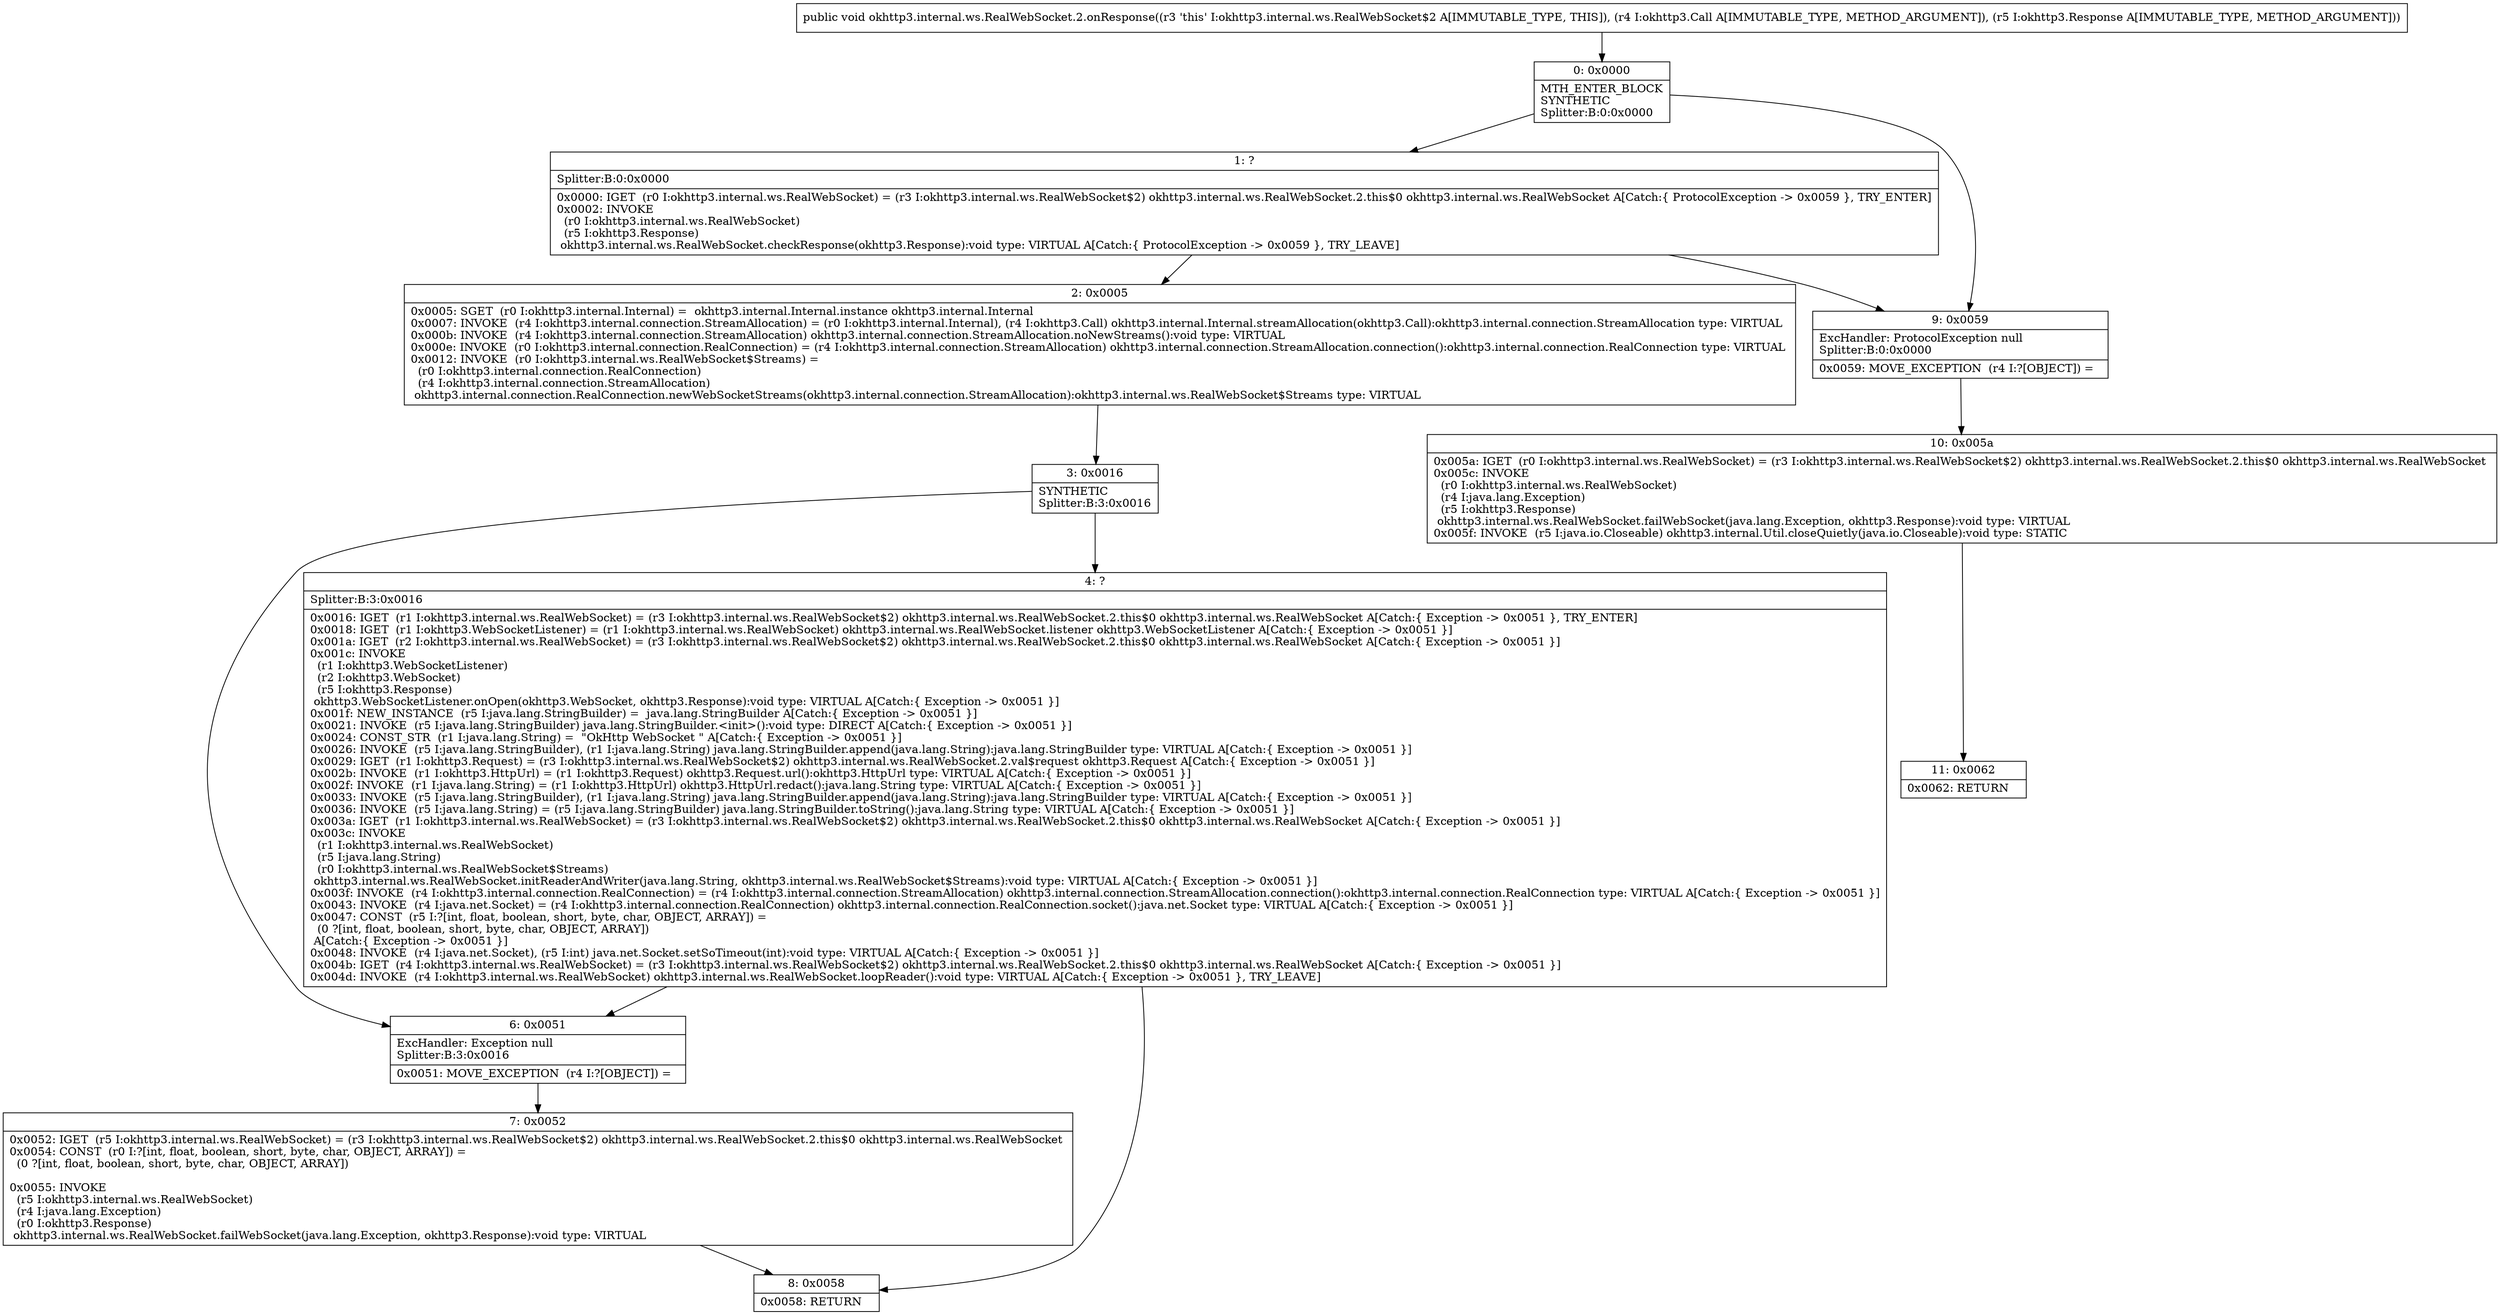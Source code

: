 digraph "CFG forokhttp3.internal.ws.RealWebSocket.2.onResponse(Lokhttp3\/Call;Lokhttp3\/Response;)V" {
Node_0 [shape=record,label="{0\:\ 0x0000|MTH_ENTER_BLOCK\lSYNTHETIC\lSplitter:B:0:0x0000\l}"];
Node_1 [shape=record,label="{1\:\ ?|Splitter:B:0:0x0000\l|0x0000: IGET  (r0 I:okhttp3.internal.ws.RealWebSocket) = (r3 I:okhttp3.internal.ws.RealWebSocket$2) okhttp3.internal.ws.RealWebSocket.2.this$0 okhttp3.internal.ws.RealWebSocket A[Catch:\{ ProtocolException \-\> 0x0059 \}, TRY_ENTER]\l0x0002: INVOKE  \l  (r0 I:okhttp3.internal.ws.RealWebSocket)\l  (r5 I:okhttp3.Response)\l okhttp3.internal.ws.RealWebSocket.checkResponse(okhttp3.Response):void type: VIRTUAL A[Catch:\{ ProtocolException \-\> 0x0059 \}, TRY_LEAVE]\l}"];
Node_2 [shape=record,label="{2\:\ 0x0005|0x0005: SGET  (r0 I:okhttp3.internal.Internal) =  okhttp3.internal.Internal.instance okhttp3.internal.Internal \l0x0007: INVOKE  (r4 I:okhttp3.internal.connection.StreamAllocation) = (r0 I:okhttp3.internal.Internal), (r4 I:okhttp3.Call) okhttp3.internal.Internal.streamAllocation(okhttp3.Call):okhttp3.internal.connection.StreamAllocation type: VIRTUAL \l0x000b: INVOKE  (r4 I:okhttp3.internal.connection.StreamAllocation) okhttp3.internal.connection.StreamAllocation.noNewStreams():void type: VIRTUAL \l0x000e: INVOKE  (r0 I:okhttp3.internal.connection.RealConnection) = (r4 I:okhttp3.internal.connection.StreamAllocation) okhttp3.internal.connection.StreamAllocation.connection():okhttp3.internal.connection.RealConnection type: VIRTUAL \l0x0012: INVOKE  (r0 I:okhttp3.internal.ws.RealWebSocket$Streams) = \l  (r0 I:okhttp3.internal.connection.RealConnection)\l  (r4 I:okhttp3.internal.connection.StreamAllocation)\l okhttp3.internal.connection.RealConnection.newWebSocketStreams(okhttp3.internal.connection.StreamAllocation):okhttp3.internal.ws.RealWebSocket$Streams type: VIRTUAL \l}"];
Node_3 [shape=record,label="{3\:\ 0x0016|SYNTHETIC\lSplitter:B:3:0x0016\l}"];
Node_4 [shape=record,label="{4\:\ ?|Splitter:B:3:0x0016\l|0x0016: IGET  (r1 I:okhttp3.internal.ws.RealWebSocket) = (r3 I:okhttp3.internal.ws.RealWebSocket$2) okhttp3.internal.ws.RealWebSocket.2.this$0 okhttp3.internal.ws.RealWebSocket A[Catch:\{ Exception \-\> 0x0051 \}, TRY_ENTER]\l0x0018: IGET  (r1 I:okhttp3.WebSocketListener) = (r1 I:okhttp3.internal.ws.RealWebSocket) okhttp3.internal.ws.RealWebSocket.listener okhttp3.WebSocketListener A[Catch:\{ Exception \-\> 0x0051 \}]\l0x001a: IGET  (r2 I:okhttp3.internal.ws.RealWebSocket) = (r3 I:okhttp3.internal.ws.RealWebSocket$2) okhttp3.internal.ws.RealWebSocket.2.this$0 okhttp3.internal.ws.RealWebSocket A[Catch:\{ Exception \-\> 0x0051 \}]\l0x001c: INVOKE  \l  (r1 I:okhttp3.WebSocketListener)\l  (r2 I:okhttp3.WebSocket)\l  (r5 I:okhttp3.Response)\l okhttp3.WebSocketListener.onOpen(okhttp3.WebSocket, okhttp3.Response):void type: VIRTUAL A[Catch:\{ Exception \-\> 0x0051 \}]\l0x001f: NEW_INSTANCE  (r5 I:java.lang.StringBuilder) =  java.lang.StringBuilder A[Catch:\{ Exception \-\> 0x0051 \}]\l0x0021: INVOKE  (r5 I:java.lang.StringBuilder) java.lang.StringBuilder.\<init\>():void type: DIRECT A[Catch:\{ Exception \-\> 0x0051 \}]\l0x0024: CONST_STR  (r1 I:java.lang.String) =  \"OkHttp WebSocket \" A[Catch:\{ Exception \-\> 0x0051 \}]\l0x0026: INVOKE  (r5 I:java.lang.StringBuilder), (r1 I:java.lang.String) java.lang.StringBuilder.append(java.lang.String):java.lang.StringBuilder type: VIRTUAL A[Catch:\{ Exception \-\> 0x0051 \}]\l0x0029: IGET  (r1 I:okhttp3.Request) = (r3 I:okhttp3.internal.ws.RealWebSocket$2) okhttp3.internal.ws.RealWebSocket.2.val$request okhttp3.Request A[Catch:\{ Exception \-\> 0x0051 \}]\l0x002b: INVOKE  (r1 I:okhttp3.HttpUrl) = (r1 I:okhttp3.Request) okhttp3.Request.url():okhttp3.HttpUrl type: VIRTUAL A[Catch:\{ Exception \-\> 0x0051 \}]\l0x002f: INVOKE  (r1 I:java.lang.String) = (r1 I:okhttp3.HttpUrl) okhttp3.HttpUrl.redact():java.lang.String type: VIRTUAL A[Catch:\{ Exception \-\> 0x0051 \}]\l0x0033: INVOKE  (r5 I:java.lang.StringBuilder), (r1 I:java.lang.String) java.lang.StringBuilder.append(java.lang.String):java.lang.StringBuilder type: VIRTUAL A[Catch:\{ Exception \-\> 0x0051 \}]\l0x0036: INVOKE  (r5 I:java.lang.String) = (r5 I:java.lang.StringBuilder) java.lang.StringBuilder.toString():java.lang.String type: VIRTUAL A[Catch:\{ Exception \-\> 0x0051 \}]\l0x003a: IGET  (r1 I:okhttp3.internal.ws.RealWebSocket) = (r3 I:okhttp3.internal.ws.RealWebSocket$2) okhttp3.internal.ws.RealWebSocket.2.this$0 okhttp3.internal.ws.RealWebSocket A[Catch:\{ Exception \-\> 0x0051 \}]\l0x003c: INVOKE  \l  (r1 I:okhttp3.internal.ws.RealWebSocket)\l  (r5 I:java.lang.String)\l  (r0 I:okhttp3.internal.ws.RealWebSocket$Streams)\l okhttp3.internal.ws.RealWebSocket.initReaderAndWriter(java.lang.String, okhttp3.internal.ws.RealWebSocket$Streams):void type: VIRTUAL A[Catch:\{ Exception \-\> 0x0051 \}]\l0x003f: INVOKE  (r4 I:okhttp3.internal.connection.RealConnection) = (r4 I:okhttp3.internal.connection.StreamAllocation) okhttp3.internal.connection.StreamAllocation.connection():okhttp3.internal.connection.RealConnection type: VIRTUAL A[Catch:\{ Exception \-\> 0x0051 \}]\l0x0043: INVOKE  (r4 I:java.net.Socket) = (r4 I:okhttp3.internal.connection.RealConnection) okhttp3.internal.connection.RealConnection.socket():java.net.Socket type: VIRTUAL A[Catch:\{ Exception \-\> 0x0051 \}]\l0x0047: CONST  (r5 I:?[int, float, boolean, short, byte, char, OBJECT, ARRAY]) = \l  (0 ?[int, float, boolean, short, byte, char, OBJECT, ARRAY])\l A[Catch:\{ Exception \-\> 0x0051 \}]\l0x0048: INVOKE  (r4 I:java.net.Socket), (r5 I:int) java.net.Socket.setSoTimeout(int):void type: VIRTUAL A[Catch:\{ Exception \-\> 0x0051 \}]\l0x004b: IGET  (r4 I:okhttp3.internal.ws.RealWebSocket) = (r3 I:okhttp3.internal.ws.RealWebSocket$2) okhttp3.internal.ws.RealWebSocket.2.this$0 okhttp3.internal.ws.RealWebSocket A[Catch:\{ Exception \-\> 0x0051 \}]\l0x004d: INVOKE  (r4 I:okhttp3.internal.ws.RealWebSocket) okhttp3.internal.ws.RealWebSocket.loopReader():void type: VIRTUAL A[Catch:\{ Exception \-\> 0x0051 \}, TRY_LEAVE]\l}"];
Node_6 [shape=record,label="{6\:\ 0x0051|ExcHandler: Exception null\lSplitter:B:3:0x0016\l|0x0051: MOVE_EXCEPTION  (r4 I:?[OBJECT]) =  \l}"];
Node_7 [shape=record,label="{7\:\ 0x0052|0x0052: IGET  (r5 I:okhttp3.internal.ws.RealWebSocket) = (r3 I:okhttp3.internal.ws.RealWebSocket$2) okhttp3.internal.ws.RealWebSocket.2.this$0 okhttp3.internal.ws.RealWebSocket \l0x0054: CONST  (r0 I:?[int, float, boolean, short, byte, char, OBJECT, ARRAY]) = \l  (0 ?[int, float, boolean, short, byte, char, OBJECT, ARRAY])\l \l0x0055: INVOKE  \l  (r5 I:okhttp3.internal.ws.RealWebSocket)\l  (r4 I:java.lang.Exception)\l  (r0 I:okhttp3.Response)\l okhttp3.internal.ws.RealWebSocket.failWebSocket(java.lang.Exception, okhttp3.Response):void type: VIRTUAL \l}"];
Node_8 [shape=record,label="{8\:\ 0x0058|0x0058: RETURN   \l}"];
Node_9 [shape=record,label="{9\:\ 0x0059|ExcHandler: ProtocolException null\lSplitter:B:0:0x0000\l|0x0059: MOVE_EXCEPTION  (r4 I:?[OBJECT]) =  \l}"];
Node_10 [shape=record,label="{10\:\ 0x005a|0x005a: IGET  (r0 I:okhttp3.internal.ws.RealWebSocket) = (r3 I:okhttp3.internal.ws.RealWebSocket$2) okhttp3.internal.ws.RealWebSocket.2.this$0 okhttp3.internal.ws.RealWebSocket \l0x005c: INVOKE  \l  (r0 I:okhttp3.internal.ws.RealWebSocket)\l  (r4 I:java.lang.Exception)\l  (r5 I:okhttp3.Response)\l okhttp3.internal.ws.RealWebSocket.failWebSocket(java.lang.Exception, okhttp3.Response):void type: VIRTUAL \l0x005f: INVOKE  (r5 I:java.io.Closeable) okhttp3.internal.Util.closeQuietly(java.io.Closeable):void type: STATIC \l}"];
Node_11 [shape=record,label="{11\:\ 0x0062|0x0062: RETURN   \l}"];
MethodNode[shape=record,label="{public void okhttp3.internal.ws.RealWebSocket.2.onResponse((r3 'this' I:okhttp3.internal.ws.RealWebSocket$2 A[IMMUTABLE_TYPE, THIS]), (r4 I:okhttp3.Call A[IMMUTABLE_TYPE, METHOD_ARGUMENT]), (r5 I:okhttp3.Response A[IMMUTABLE_TYPE, METHOD_ARGUMENT])) }"];
MethodNode -> Node_0;
Node_0 -> Node_1;
Node_0 -> Node_9;
Node_1 -> Node_2;
Node_1 -> Node_9;
Node_2 -> Node_3;
Node_3 -> Node_4;
Node_3 -> Node_6;
Node_4 -> Node_6;
Node_4 -> Node_8;
Node_6 -> Node_7;
Node_7 -> Node_8;
Node_9 -> Node_10;
Node_10 -> Node_11;
}

